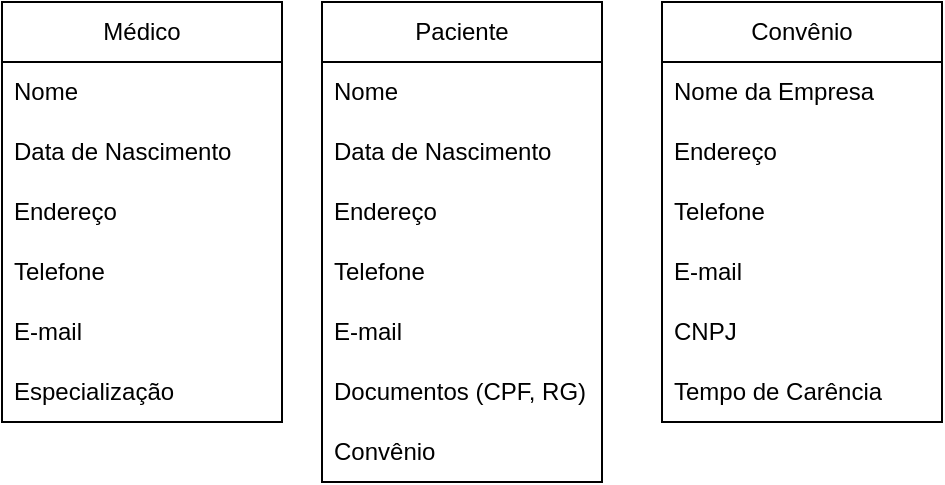 <mxfile version="21.8.2" type="github">
  <diagram id="C5RBs43oDa-KdzZeNtuy" name="Page-1">
    <mxGraphModel dx="886" dy="758" grid="1" gridSize="10" guides="1" tooltips="1" connect="1" arrows="1" fold="1" page="1" pageScale="1" pageWidth="827" pageHeight="1169" math="0" shadow="0">
      <root>
        <mxCell id="WIyWlLk6GJQsqaUBKTNV-0" />
        <mxCell id="WIyWlLk6GJQsqaUBKTNV-1" parent="WIyWlLk6GJQsqaUBKTNV-0" />
        <mxCell id="oLdFtTNaatqbeXSrnAxz-0" value="Médico" style="swimlane;fontStyle=0;childLayout=stackLayout;horizontal=1;startSize=30;horizontalStack=0;resizeParent=1;resizeParentMax=0;resizeLast=0;collapsible=1;marginBottom=0;whiteSpace=wrap;html=1;" vertex="1" parent="WIyWlLk6GJQsqaUBKTNV-1">
          <mxGeometry x="60" y="40" width="140" height="210" as="geometry" />
        </mxCell>
        <mxCell id="oLdFtTNaatqbeXSrnAxz-1" value="Nome" style="text;strokeColor=none;fillColor=none;align=left;verticalAlign=middle;spacingLeft=4;spacingRight=4;overflow=hidden;points=[[0,0.5],[1,0.5]];portConstraint=eastwest;rotatable=0;whiteSpace=wrap;html=1;" vertex="1" parent="oLdFtTNaatqbeXSrnAxz-0">
          <mxGeometry y="30" width="140" height="30" as="geometry" />
        </mxCell>
        <mxCell id="oLdFtTNaatqbeXSrnAxz-2" value="Data de Nascimento" style="text;strokeColor=none;fillColor=none;align=left;verticalAlign=middle;spacingLeft=4;spacingRight=4;overflow=hidden;points=[[0,0.5],[1,0.5]];portConstraint=eastwest;rotatable=0;whiteSpace=wrap;html=1;" vertex="1" parent="oLdFtTNaatqbeXSrnAxz-0">
          <mxGeometry y="60" width="140" height="30" as="geometry" />
        </mxCell>
        <mxCell id="oLdFtTNaatqbeXSrnAxz-3" value="Endereço" style="text;strokeColor=none;fillColor=none;align=left;verticalAlign=middle;spacingLeft=4;spacingRight=4;overflow=hidden;points=[[0,0.5],[1,0.5]];portConstraint=eastwest;rotatable=0;whiteSpace=wrap;html=1;" vertex="1" parent="oLdFtTNaatqbeXSrnAxz-0">
          <mxGeometry y="90" width="140" height="30" as="geometry" />
        </mxCell>
        <mxCell id="oLdFtTNaatqbeXSrnAxz-5" value="Telefone" style="text;strokeColor=none;fillColor=none;align=left;verticalAlign=middle;spacingLeft=4;spacingRight=4;overflow=hidden;points=[[0,0.5],[1,0.5]];portConstraint=eastwest;rotatable=0;whiteSpace=wrap;html=1;" vertex="1" parent="oLdFtTNaatqbeXSrnAxz-0">
          <mxGeometry y="120" width="140" height="30" as="geometry" />
        </mxCell>
        <mxCell id="oLdFtTNaatqbeXSrnAxz-6" value="E-mail" style="text;strokeColor=none;fillColor=none;align=left;verticalAlign=middle;spacingLeft=4;spacingRight=4;overflow=hidden;points=[[0,0.5],[1,0.5]];portConstraint=eastwest;rotatable=0;whiteSpace=wrap;html=1;" vertex="1" parent="oLdFtTNaatqbeXSrnAxz-0">
          <mxGeometry y="150" width="140" height="30" as="geometry" />
        </mxCell>
        <mxCell id="oLdFtTNaatqbeXSrnAxz-7" value="Especialização" style="text;strokeColor=none;fillColor=none;align=left;verticalAlign=middle;spacingLeft=4;spacingRight=4;overflow=hidden;points=[[0,0.5],[1,0.5]];portConstraint=eastwest;rotatable=0;whiteSpace=wrap;html=1;" vertex="1" parent="oLdFtTNaatqbeXSrnAxz-0">
          <mxGeometry y="180" width="140" height="30" as="geometry" />
        </mxCell>
        <mxCell id="oLdFtTNaatqbeXSrnAxz-8" value="Paciente" style="swimlane;fontStyle=0;childLayout=stackLayout;horizontal=1;startSize=30;horizontalStack=0;resizeParent=1;resizeParentMax=0;resizeLast=0;collapsible=1;marginBottom=0;whiteSpace=wrap;html=1;" vertex="1" parent="WIyWlLk6GJQsqaUBKTNV-1">
          <mxGeometry x="220" y="40" width="140" height="240" as="geometry" />
        </mxCell>
        <mxCell id="oLdFtTNaatqbeXSrnAxz-9" value="Nome" style="text;strokeColor=none;fillColor=none;align=left;verticalAlign=middle;spacingLeft=4;spacingRight=4;overflow=hidden;points=[[0,0.5],[1,0.5]];portConstraint=eastwest;rotatable=0;whiteSpace=wrap;html=1;" vertex="1" parent="oLdFtTNaatqbeXSrnAxz-8">
          <mxGeometry y="30" width="140" height="30" as="geometry" />
        </mxCell>
        <mxCell id="oLdFtTNaatqbeXSrnAxz-10" value="Data de Nascimento" style="text;strokeColor=none;fillColor=none;align=left;verticalAlign=middle;spacingLeft=4;spacingRight=4;overflow=hidden;points=[[0,0.5],[1,0.5]];portConstraint=eastwest;rotatable=0;whiteSpace=wrap;html=1;" vertex="1" parent="oLdFtTNaatqbeXSrnAxz-8">
          <mxGeometry y="60" width="140" height="30" as="geometry" />
        </mxCell>
        <mxCell id="oLdFtTNaatqbeXSrnAxz-11" value="Endereço" style="text;strokeColor=none;fillColor=none;align=left;verticalAlign=middle;spacingLeft=4;spacingRight=4;overflow=hidden;points=[[0,0.5],[1,0.5]];portConstraint=eastwest;rotatable=0;whiteSpace=wrap;html=1;" vertex="1" parent="oLdFtTNaatqbeXSrnAxz-8">
          <mxGeometry y="90" width="140" height="30" as="geometry" />
        </mxCell>
        <mxCell id="oLdFtTNaatqbeXSrnAxz-12" value="Telefone" style="text;strokeColor=none;fillColor=none;align=left;verticalAlign=middle;spacingLeft=4;spacingRight=4;overflow=hidden;points=[[0,0.5],[1,0.5]];portConstraint=eastwest;rotatable=0;whiteSpace=wrap;html=1;" vertex="1" parent="oLdFtTNaatqbeXSrnAxz-8">
          <mxGeometry y="120" width="140" height="30" as="geometry" />
        </mxCell>
        <mxCell id="oLdFtTNaatqbeXSrnAxz-13" value="E-mail" style="text;strokeColor=none;fillColor=none;align=left;verticalAlign=middle;spacingLeft=4;spacingRight=4;overflow=hidden;points=[[0,0.5],[1,0.5]];portConstraint=eastwest;rotatable=0;whiteSpace=wrap;html=1;" vertex="1" parent="oLdFtTNaatqbeXSrnAxz-8">
          <mxGeometry y="150" width="140" height="30" as="geometry" />
        </mxCell>
        <mxCell id="oLdFtTNaatqbeXSrnAxz-14" value="Documentos (CPF, RG)" style="text;strokeColor=none;fillColor=none;align=left;verticalAlign=middle;spacingLeft=4;spacingRight=4;overflow=hidden;points=[[0,0.5],[1,0.5]];portConstraint=eastwest;rotatable=0;whiteSpace=wrap;html=1;" vertex="1" parent="oLdFtTNaatqbeXSrnAxz-8">
          <mxGeometry y="180" width="140" height="30" as="geometry" />
        </mxCell>
        <mxCell id="oLdFtTNaatqbeXSrnAxz-15" value="Convênio" style="text;strokeColor=none;fillColor=none;align=left;verticalAlign=middle;spacingLeft=4;spacingRight=4;overflow=hidden;points=[[0,0.5],[1,0.5]];portConstraint=eastwest;rotatable=0;whiteSpace=wrap;html=1;" vertex="1" parent="oLdFtTNaatqbeXSrnAxz-8">
          <mxGeometry y="210" width="140" height="30" as="geometry" />
        </mxCell>
        <mxCell id="oLdFtTNaatqbeXSrnAxz-16" value="Convênio" style="swimlane;fontStyle=0;childLayout=stackLayout;horizontal=1;startSize=30;horizontalStack=0;resizeParent=1;resizeParentMax=0;resizeLast=0;collapsible=1;marginBottom=0;whiteSpace=wrap;html=1;" vertex="1" parent="WIyWlLk6GJQsqaUBKTNV-1">
          <mxGeometry x="390" y="40" width="140" height="210" as="geometry" />
        </mxCell>
        <mxCell id="oLdFtTNaatqbeXSrnAxz-17" value="Nome da Empresa" style="text;strokeColor=none;fillColor=none;align=left;verticalAlign=middle;spacingLeft=4;spacingRight=4;overflow=hidden;points=[[0,0.5],[1,0.5]];portConstraint=eastwest;rotatable=0;whiteSpace=wrap;html=1;" vertex="1" parent="oLdFtTNaatqbeXSrnAxz-16">
          <mxGeometry y="30" width="140" height="30" as="geometry" />
        </mxCell>
        <mxCell id="oLdFtTNaatqbeXSrnAxz-19" value="Endereço" style="text;strokeColor=none;fillColor=none;align=left;verticalAlign=middle;spacingLeft=4;spacingRight=4;overflow=hidden;points=[[0,0.5],[1,0.5]];portConstraint=eastwest;rotatable=0;whiteSpace=wrap;html=1;" vertex="1" parent="oLdFtTNaatqbeXSrnAxz-16">
          <mxGeometry y="60" width="140" height="30" as="geometry" />
        </mxCell>
        <mxCell id="oLdFtTNaatqbeXSrnAxz-20" value="Telefone" style="text;strokeColor=none;fillColor=none;align=left;verticalAlign=middle;spacingLeft=4;spacingRight=4;overflow=hidden;points=[[0,0.5],[1,0.5]];portConstraint=eastwest;rotatable=0;whiteSpace=wrap;html=1;" vertex="1" parent="oLdFtTNaatqbeXSrnAxz-16">
          <mxGeometry y="90" width="140" height="30" as="geometry" />
        </mxCell>
        <mxCell id="oLdFtTNaatqbeXSrnAxz-21" value="E-mail" style="text;strokeColor=none;fillColor=none;align=left;verticalAlign=middle;spacingLeft=4;spacingRight=4;overflow=hidden;points=[[0,0.5],[1,0.5]];portConstraint=eastwest;rotatable=0;whiteSpace=wrap;html=1;" vertex="1" parent="oLdFtTNaatqbeXSrnAxz-16">
          <mxGeometry y="120" width="140" height="30" as="geometry" />
        </mxCell>
        <mxCell id="oLdFtTNaatqbeXSrnAxz-22" value="CNPJ" style="text;strokeColor=none;fillColor=none;align=left;verticalAlign=middle;spacingLeft=4;spacingRight=4;overflow=hidden;points=[[0,0.5],[1,0.5]];portConstraint=eastwest;rotatable=0;whiteSpace=wrap;html=1;" vertex="1" parent="oLdFtTNaatqbeXSrnAxz-16">
          <mxGeometry y="150" width="140" height="30" as="geometry" />
        </mxCell>
        <mxCell id="oLdFtTNaatqbeXSrnAxz-23" value="Tempo de Carência" style="text;strokeColor=none;fillColor=none;align=left;verticalAlign=middle;spacingLeft=4;spacingRight=4;overflow=hidden;points=[[0,0.5],[1,0.5]];portConstraint=eastwest;rotatable=0;whiteSpace=wrap;html=1;" vertex="1" parent="oLdFtTNaatqbeXSrnAxz-16">
          <mxGeometry y="180" width="140" height="30" as="geometry" />
        </mxCell>
      </root>
    </mxGraphModel>
  </diagram>
</mxfile>
